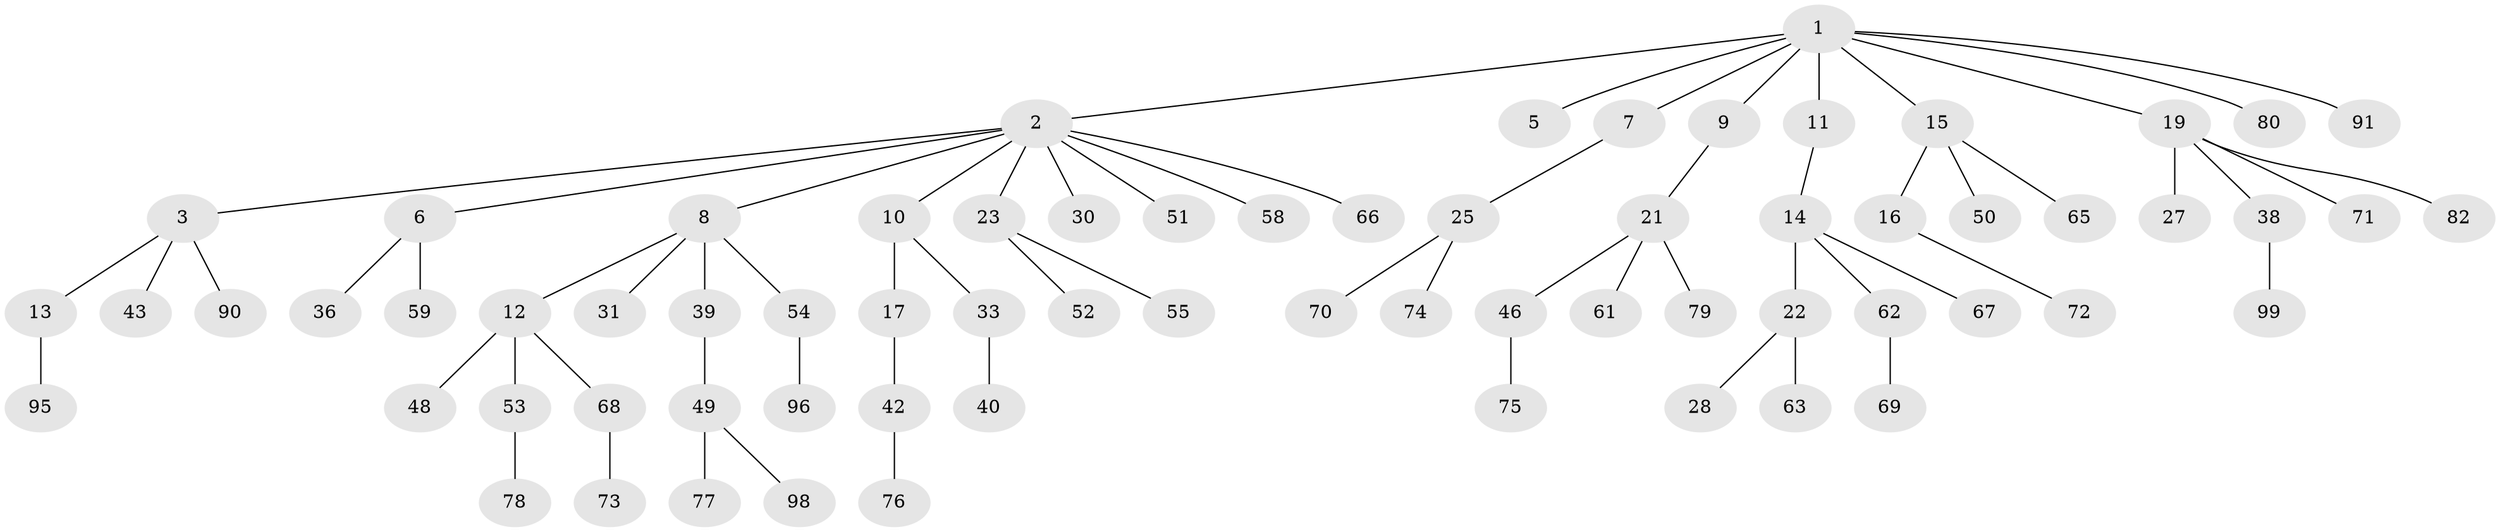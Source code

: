 // original degree distribution, {8: 0.01, 11: 0.01, 5: 0.04, 1: 0.49, 3: 0.1, 2: 0.3, 4: 0.05}
// Generated by graph-tools (version 1.1) at 2025/38/02/21/25 10:38:55]
// undirected, 69 vertices, 68 edges
graph export_dot {
graph [start="1"]
  node [color=gray90,style=filled];
  1 [super="+44"];
  2 [super="+4"];
  3 [super="+100"];
  5;
  6 [super="+34"];
  7;
  8 [super="+18"];
  9 [super="+20"];
  10 [super="+81"];
  11;
  12 [super="+24"];
  13 [super="+57"];
  14 [super="+60"];
  15 [super="+32"];
  16;
  17 [super="+94"];
  19 [super="+26"];
  21 [super="+84"];
  22 [super="+29"];
  23 [super="+83"];
  25 [super="+37"];
  27;
  28;
  30 [super="+35"];
  31 [super="+41"];
  33;
  36;
  38;
  39;
  40 [super="+56"];
  42 [super="+45"];
  43;
  46 [super="+47"];
  48;
  49 [super="+97"];
  50;
  51;
  52;
  53;
  54;
  55;
  58 [super="+87"];
  59;
  61;
  62;
  63 [super="+64"];
  65;
  66;
  67;
  68 [super="+88"];
  69 [super="+85"];
  70;
  71 [super="+92"];
  72;
  73 [super="+89"];
  74;
  75 [super="+86"];
  76;
  77;
  78;
  79;
  80 [super="+93"];
  82;
  90;
  91;
  95;
  96;
  98;
  99;
  1 -- 2;
  1 -- 5;
  1 -- 7;
  1 -- 9;
  1 -- 11;
  1 -- 15;
  1 -- 19;
  1 -- 80;
  1 -- 91;
  2 -- 3;
  2 -- 6;
  2 -- 8;
  2 -- 10;
  2 -- 23;
  2 -- 30;
  2 -- 51;
  2 -- 58;
  2 -- 66;
  3 -- 13;
  3 -- 43;
  3 -- 90;
  6 -- 59;
  6 -- 36;
  7 -- 25;
  8 -- 12;
  8 -- 31;
  8 -- 54;
  8 -- 39;
  9 -- 21;
  10 -- 17;
  10 -- 33;
  11 -- 14;
  12 -- 48;
  12 -- 53;
  12 -- 68;
  13 -- 95;
  14 -- 22;
  14 -- 67;
  14 -- 62;
  15 -- 16;
  15 -- 50;
  15 -- 65;
  16 -- 72;
  17 -- 42;
  19 -- 38;
  19 -- 27;
  19 -- 82;
  19 -- 71;
  21 -- 46;
  21 -- 61;
  21 -- 79;
  22 -- 28;
  22 -- 63;
  23 -- 52;
  23 -- 55;
  25 -- 74;
  25 -- 70;
  33 -- 40;
  38 -- 99;
  39 -- 49;
  42 -- 76;
  46 -- 75;
  49 -- 77;
  49 -- 98;
  53 -- 78;
  54 -- 96;
  62 -- 69;
  68 -- 73;
}
